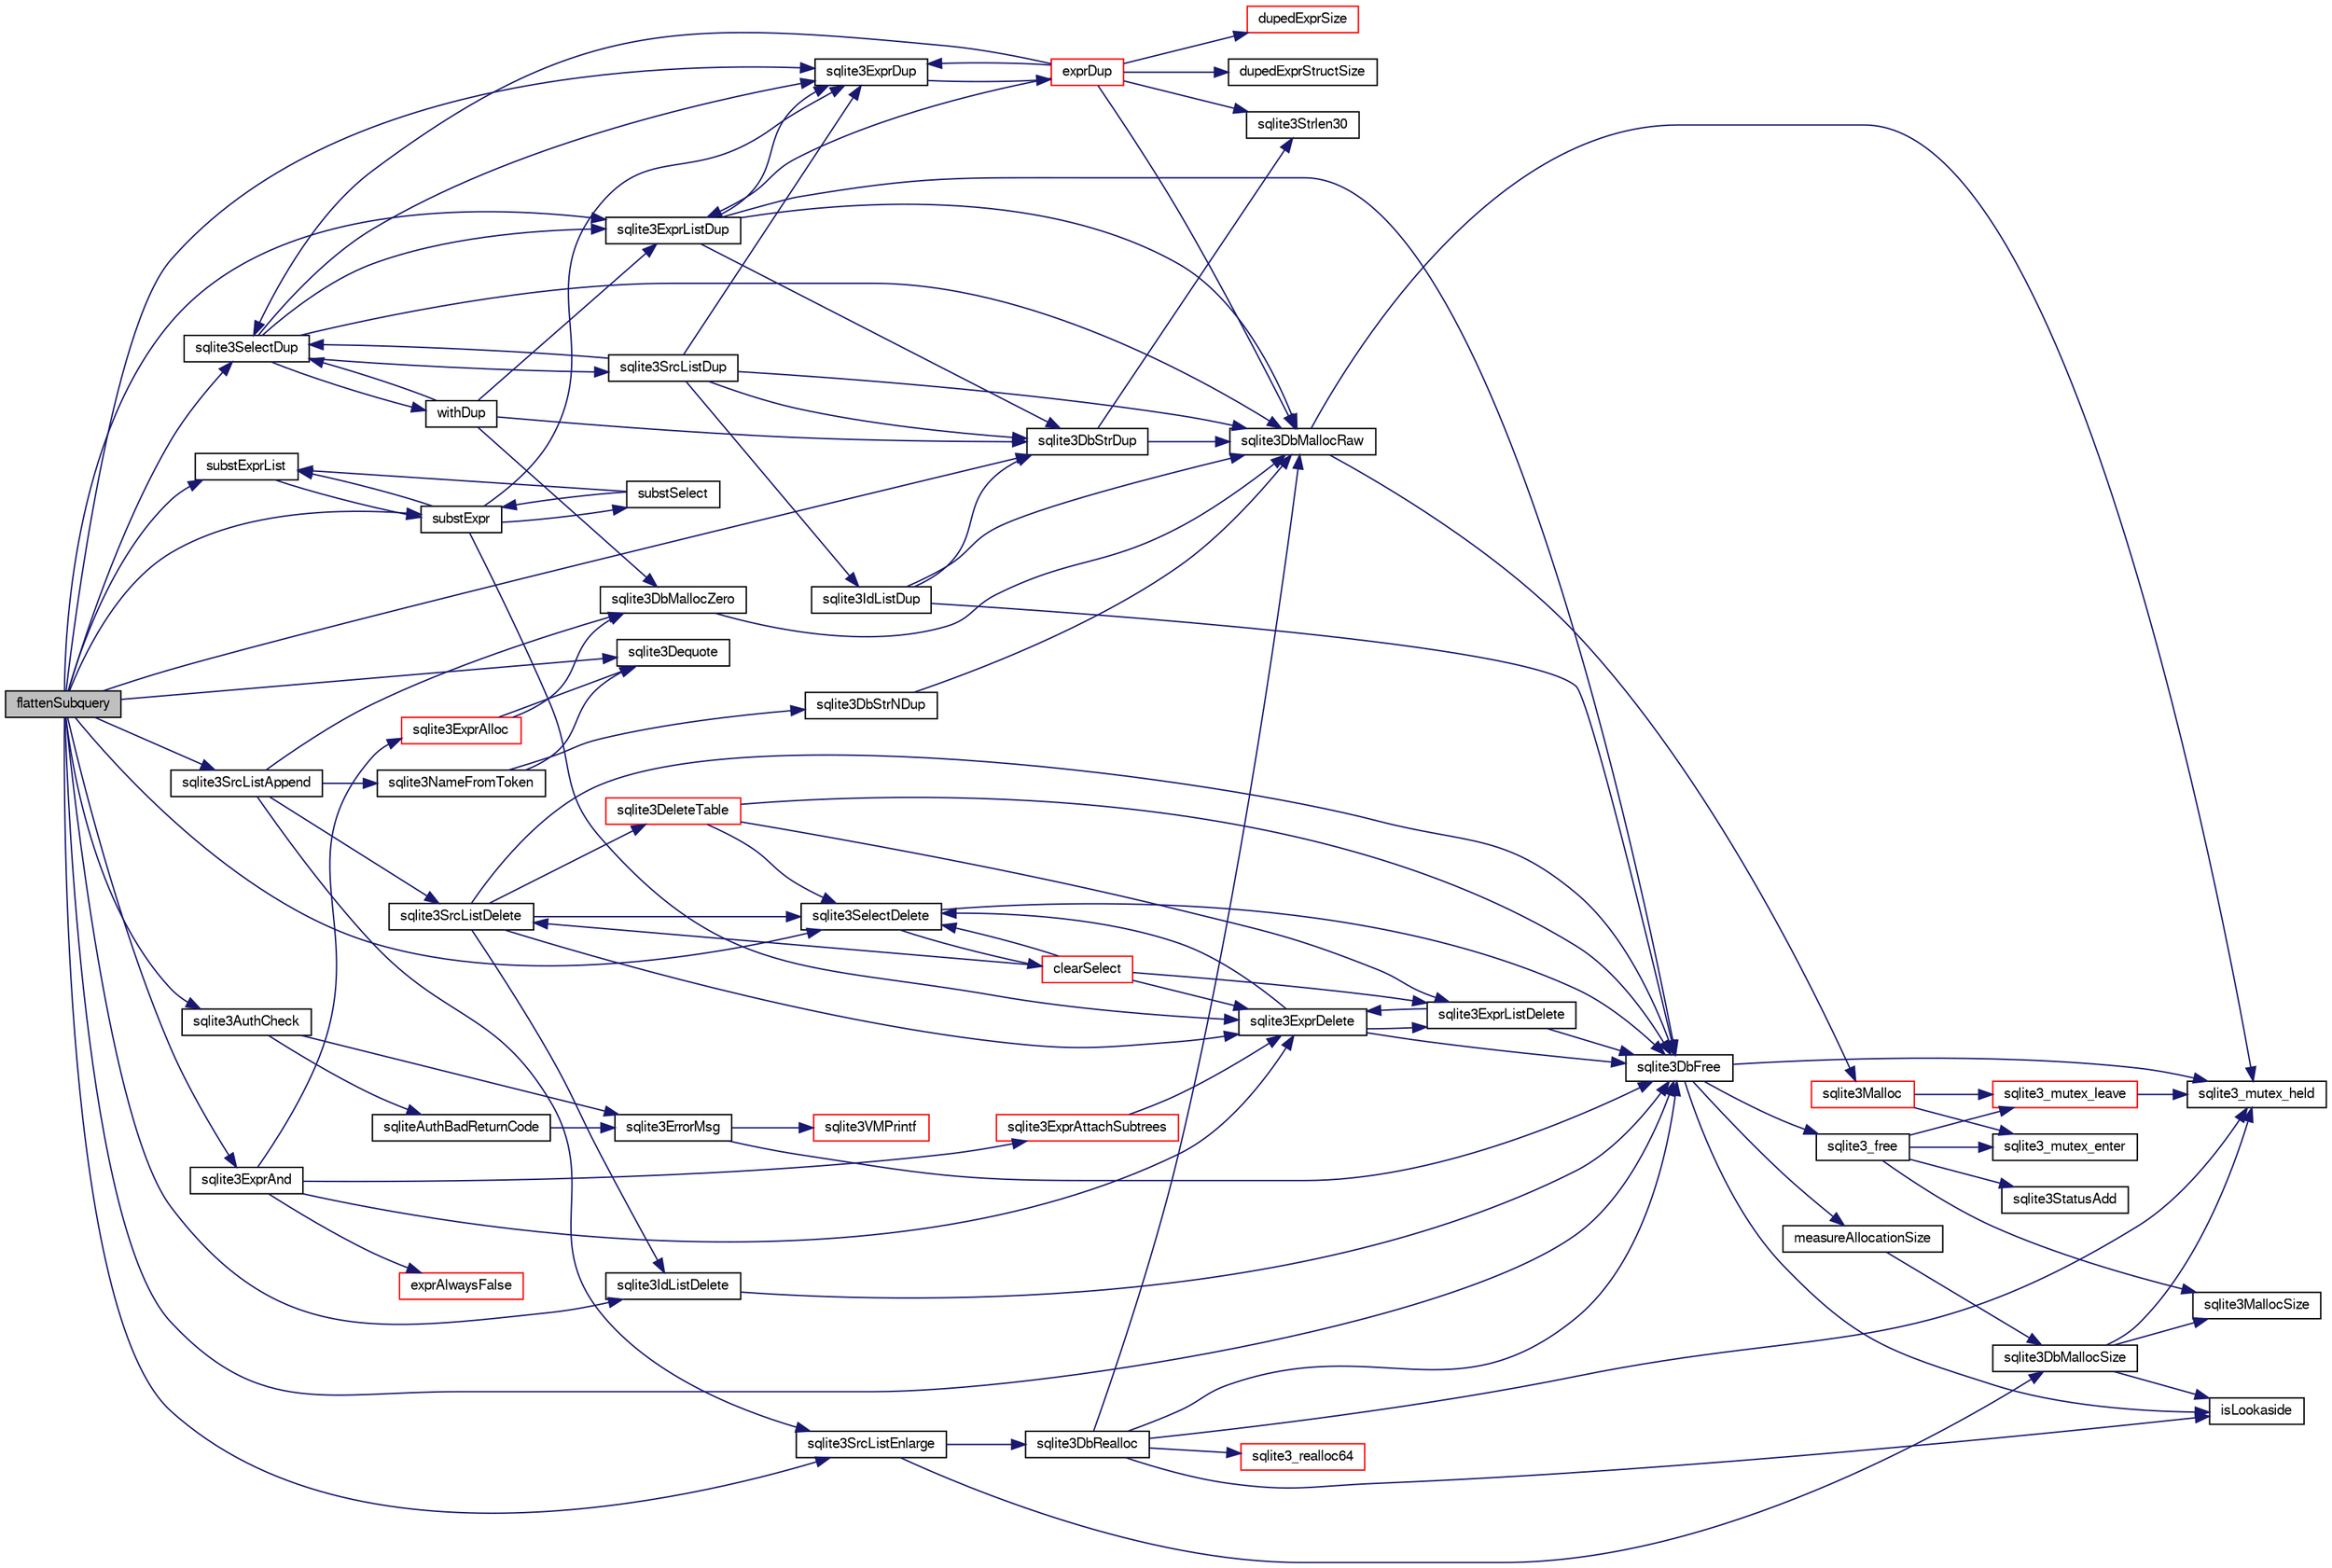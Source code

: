 digraph "flattenSubquery"
{
  edge [fontname="FreeSans",fontsize="10",labelfontname="FreeSans",labelfontsize="10"];
  node [fontname="FreeSans",fontsize="10",shape=record];
  rankdir="LR";
  Node117279 [label="flattenSubquery",height=0.2,width=0.4,color="black", fillcolor="grey75", style="filled", fontcolor="black"];
  Node117279 -> Node117280 [color="midnightblue",fontsize="10",style="solid",fontname="FreeSans"];
  Node117280 [label="sqlite3AuthCheck",height=0.2,width=0.4,color="black", fillcolor="white", style="filled",URL="$sqlite3_8c.html#a83c75b8b7aa1c35301005be7ff1a8582"];
  Node117280 -> Node117281 [color="midnightblue",fontsize="10",style="solid",fontname="FreeSans"];
  Node117281 [label="sqlite3ErrorMsg",height=0.2,width=0.4,color="black", fillcolor="white", style="filled",URL="$sqlite3_8c.html#aee2798e173651adae0f9c85469f3457d"];
  Node117281 -> Node117282 [color="midnightblue",fontsize="10",style="solid",fontname="FreeSans"];
  Node117282 [label="sqlite3VMPrintf",height=0.2,width=0.4,color="red", fillcolor="white", style="filled",URL="$sqlite3_8c.html#a05535d0982ef06fbc2ee8195ebbae689"];
  Node117281 -> Node117290 [color="midnightblue",fontsize="10",style="solid",fontname="FreeSans"];
  Node117290 [label="sqlite3DbFree",height=0.2,width=0.4,color="black", fillcolor="white", style="filled",URL="$sqlite3_8c.html#ac70ab821a6607b4a1b909582dc37a069"];
  Node117290 -> Node117291 [color="midnightblue",fontsize="10",style="solid",fontname="FreeSans"];
  Node117291 [label="sqlite3_mutex_held",height=0.2,width=0.4,color="black", fillcolor="white", style="filled",URL="$sqlite3_8c.html#acf77da68932b6bc163c5e68547ecc3e7"];
  Node117290 -> Node117292 [color="midnightblue",fontsize="10",style="solid",fontname="FreeSans"];
  Node117292 [label="measureAllocationSize",height=0.2,width=0.4,color="black", fillcolor="white", style="filled",URL="$sqlite3_8c.html#a45731e644a22fdb756e2b6337224217a"];
  Node117292 -> Node117293 [color="midnightblue",fontsize="10",style="solid",fontname="FreeSans"];
  Node117293 [label="sqlite3DbMallocSize",height=0.2,width=0.4,color="black", fillcolor="white", style="filled",URL="$sqlite3_8c.html#aa397e5a8a03495203a0767abf0a71f86"];
  Node117293 -> Node117294 [color="midnightblue",fontsize="10",style="solid",fontname="FreeSans"];
  Node117294 [label="sqlite3MallocSize",height=0.2,width=0.4,color="black", fillcolor="white", style="filled",URL="$sqlite3_8c.html#acf5d2a5f35270bafb050bd2def576955"];
  Node117293 -> Node117291 [color="midnightblue",fontsize="10",style="solid",fontname="FreeSans"];
  Node117293 -> Node117295 [color="midnightblue",fontsize="10",style="solid",fontname="FreeSans"];
  Node117295 [label="isLookaside",height=0.2,width=0.4,color="black", fillcolor="white", style="filled",URL="$sqlite3_8c.html#a770fa05ff9717b75e16f4d968a77b897"];
  Node117290 -> Node117295 [color="midnightblue",fontsize="10",style="solid",fontname="FreeSans"];
  Node117290 -> Node117296 [color="midnightblue",fontsize="10",style="solid",fontname="FreeSans"];
  Node117296 [label="sqlite3_free",height=0.2,width=0.4,color="black", fillcolor="white", style="filled",URL="$sqlite3_8c.html#a6552349e36a8a691af5487999ab09519"];
  Node117296 -> Node117297 [color="midnightblue",fontsize="10",style="solid",fontname="FreeSans"];
  Node117297 [label="sqlite3_mutex_enter",height=0.2,width=0.4,color="black", fillcolor="white", style="filled",URL="$sqlite3_8c.html#a1c12cde690bd89f104de5cbad12a6bf5"];
  Node117296 -> Node117298 [color="midnightblue",fontsize="10",style="solid",fontname="FreeSans"];
  Node117298 [label="sqlite3StatusAdd",height=0.2,width=0.4,color="black", fillcolor="white", style="filled",URL="$sqlite3_8c.html#afa029f93586aeab4cc85360905dae9cd"];
  Node117296 -> Node117294 [color="midnightblue",fontsize="10",style="solid",fontname="FreeSans"];
  Node117296 -> Node117299 [color="midnightblue",fontsize="10",style="solid",fontname="FreeSans"];
  Node117299 [label="sqlite3_mutex_leave",height=0.2,width=0.4,color="red", fillcolor="white", style="filled",URL="$sqlite3_8c.html#a5838d235601dbd3c1fa993555c6bcc93"];
  Node117299 -> Node117291 [color="midnightblue",fontsize="10",style="solid",fontname="FreeSans"];
  Node117280 -> Node117564 [color="midnightblue",fontsize="10",style="solid",fontname="FreeSans"];
  Node117564 [label="sqliteAuthBadReturnCode",height=0.2,width=0.4,color="black", fillcolor="white", style="filled",URL="$sqlite3_8c.html#ad8fdda3ef346903a89e24dd825642bc1"];
  Node117564 -> Node117281 [color="midnightblue",fontsize="10",style="solid",fontname="FreeSans"];
  Node117279 -> Node117565 [color="midnightblue",fontsize="10",style="solid",fontname="FreeSans"];
  Node117565 [label="sqlite3SelectDup",height=0.2,width=0.4,color="black", fillcolor="white", style="filled",URL="$sqlite3_8c.html#af8a7f75590dced000c27784d90b57b87"];
  Node117565 -> Node117302 [color="midnightblue",fontsize="10",style="solid",fontname="FreeSans"];
  Node117302 [label="sqlite3DbMallocRaw",height=0.2,width=0.4,color="black", fillcolor="white", style="filled",URL="$sqlite3_8c.html#abbe8be0cf7175e11ddc3e2218fad924e"];
  Node117302 -> Node117291 [color="midnightblue",fontsize="10",style="solid",fontname="FreeSans"];
  Node117302 -> Node117303 [color="midnightblue",fontsize="10",style="solid",fontname="FreeSans"];
  Node117303 [label="sqlite3Malloc",height=0.2,width=0.4,color="red", fillcolor="white", style="filled",URL="$sqlite3_8c.html#a361a2eaa846b1885f123abe46f5d8b2b"];
  Node117303 -> Node117297 [color="midnightblue",fontsize="10",style="solid",fontname="FreeSans"];
  Node117303 -> Node117299 [color="midnightblue",fontsize="10",style="solid",fontname="FreeSans"];
  Node117565 -> Node117566 [color="midnightblue",fontsize="10",style="solid",fontname="FreeSans"];
  Node117566 [label="sqlite3ExprListDup",height=0.2,width=0.4,color="black", fillcolor="white", style="filled",URL="$sqlite3_8c.html#abfb0903f2fc516fcceec37b3489d528c"];
  Node117566 -> Node117302 [color="midnightblue",fontsize="10",style="solid",fontname="FreeSans"];
  Node117566 -> Node117290 [color="midnightblue",fontsize="10",style="solid",fontname="FreeSans"];
  Node117566 -> Node117567 [color="midnightblue",fontsize="10",style="solid",fontname="FreeSans"];
  Node117567 [label="sqlite3ExprDup",height=0.2,width=0.4,color="black", fillcolor="white", style="filled",URL="$sqlite3_8c.html#a509095508224c9f99698d86205234209"];
  Node117567 -> Node117568 [color="midnightblue",fontsize="10",style="solid",fontname="FreeSans"];
  Node117568 [label="exprDup",height=0.2,width=0.4,color="red", fillcolor="white", style="filled",URL="$sqlite3_8c.html#a89f473c64253ae0a76749f543466a05a"];
  Node117568 -> Node117302 [color="midnightblue",fontsize="10",style="solid",fontname="FreeSans"];
  Node117568 -> Node117569 [color="midnightblue",fontsize="10",style="solid",fontname="FreeSans"];
  Node117569 [label="dupedExprSize",height=0.2,width=0.4,color="red", fillcolor="white", style="filled",URL="$sqlite3_8c.html#a9c79c04ad08e45cf19c143c6de3b634c"];
  Node117568 -> Node117571 [color="midnightblue",fontsize="10",style="solid",fontname="FreeSans"];
  Node117571 [label="dupedExprStructSize",height=0.2,width=0.4,color="black", fillcolor="white", style="filled",URL="$sqlite3_8c.html#ac6b4cf7bb7f9249aa2e5d311fe2e4998"];
  Node117568 -> Node117370 [color="midnightblue",fontsize="10",style="solid",fontname="FreeSans"];
  Node117370 [label="sqlite3Strlen30",height=0.2,width=0.4,color="black", fillcolor="white", style="filled",URL="$sqlite3_8c.html#a3dcd80ba41f1a308193dee74857b62a7"];
  Node117568 -> Node117565 [color="midnightblue",fontsize="10",style="solid",fontname="FreeSans"];
  Node117568 -> Node117566 [color="midnightblue",fontsize="10",style="solid",fontname="FreeSans"];
  Node117568 -> Node117567 [color="midnightblue",fontsize="10",style="solid",fontname="FreeSans"];
  Node117566 -> Node117573 [color="midnightblue",fontsize="10",style="solid",fontname="FreeSans"];
  Node117573 [label="sqlite3DbStrDup",height=0.2,width=0.4,color="black", fillcolor="white", style="filled",URL="$sqlite3_8c.html#a0ec4772ee6de7316ecd1e6cabb1beeef"];
  Node117573 -> Node117370 [color="midnightblue",fontsize="10",style="solid",fontname="FreeSans"];
  Node117573 -> Node117302 [color="midnightblue",fontsize="10",style="solid",fontname="FreeSans"];
  Node117565 -> Node117574 [color="midnightblue",fontsize="10",style="solid",fontname="FreeSans"];
  Node117574 [label="sqlite3SrcListDup",height=0.2,width=0.4,color="black", fillcolor="white", style="filled",URL="$sqlite3_8c.html#a915ece76ebeede6852f63a447753ef9f"];
  Node117574 -> Node117302 [color="midnightblue",fontsize="10",style="solid",fontname="FreeSans"];
  Node117574 -> Node117573 [color="midnightblue",fontsize="10",style="solid",fontname="FreeSans"];
  Node117574 -> Node117565 [color="midnightblue",fontsize="10",style="solid",fontname="FreeSans"];
  Node117574 -> Node117567 [color="midnightblue",fontsize="10",style="solid",fontname="FreeSans"];
  Node117574 -> Node117575 [color="midnightblue",fontsize="10",style="solid",fontname="FreeSans"];
  Node117575 [label="sqlite3IdListDup",height=0.2,width=0.4,color="black", fillcolor="white", style="filled",URL="$sqlite3_8c.html#ac93854367d6e355c60ac6f40f3fe69a1"];
  Node117575 -> Node117302 [color="midnightblue",fontsize="10",style="solid",fontname="FreeSans"];
  Node117575 -> Node117290 [color="midnightblue",fontsize="10",style="solid",fontname="FreeSans"];
  Node117575 -> Node117573 [color="midnightblue",fontsize="10",style="solid",fontname="FreeSans"];
  Node117565 -> Node117567 [color="midnightblue",fontsize="10",style="solid",fontname="FreeSans"];
  Node117565 -> Node117576 [color="midnightblue",fontsize="10",style="solid",fontname="FreeSans"];
  Node117576 [label="withDup",height=0.2,width=0.4,color="black", fillcolor="white", style="filled",URL="$sqlite3_8c.html#a3f4d4194e35fd64b629b1533c50ffd7a"];
  Node117576 -> Node117496 [color="midnightblue",fontsize="10",style="solid",fontname="FreeSans"];
  Node117496 [label="sqlite3DbMallocZero",height=0.2,width=0.4,color="black", fillcolor="white", style="filled",URL="$sqlite3_8c.html#a49cfebac9d6067a03442c92af73f33e4"];
  Node117496 -> Node117302 [color="midnightblue",fontsize="10",style="solid",fontname="FreeSans"];
  Node117576 -> Node117565 [color="midnightblue",fontsize="10",style="solid",fontname="FreeSans"];
  Node117576 -> Node117566 [color="midnightblue",fontsize="10",style="solid",fontname="FreeSans"];
  Node117576 -> Node117573 [color="midnightblue",fontsize="10",style="solid",fontname="FreeSans"];
  Node117279 -> Node117290 [color="midnightblue",fontsize="10",style="solid",fontname="FreeSans"];
  Node117279 -> Node117577 [color="midnightblue",fontsize="10",style="solid",fontname="FreeSans"];
  Node117577 [label="sqlite3SrcListAppend",height=0.2,width=0.4,color="black", fillcolor="white", style="filled",URL="$sqlite3_8c.html#a2d72a77bc508ef9a3e4a7f9af34d4fce"];
  Node117577 -> Node117496 [color="midnightblue",fontsize="10",style="solid",fontname="FreeSans"];
  Node117577 -> Node117578 [color="midnightblue",fontsize="10",style="solid",fontname="FreeSans"];
  Node117578 [label="sqlite3SrcListEnlarge",height=0.2,width=0.4,color="black", fillcolor="white", style="filled",URL="$sqlite3_8c.html#aac45cc6a2a4e23a49a88ff54b09b5a2b"];
  Node117578 -> Node117301 [color="midnightblue",fontsize="10",style="solid",fontname="FreeSans"];
  Node117301 [label="sqlite3DbRealloc",height=0.2,width=0.4,color="black", fillcolor="white", style="filled",URL="$sqlite3_8c.html#ae028f4902a9d29bcaf310ff289ee87dc"];
  Node117301 -> Node117291 [color="midnightblue",fontsize="10",style="solid",fontname="FreeSans"];
  Node117301 -> Node117302 [color="midnightblue",fontsize="10",style="solid",fontname="FreeSans"];
  Node117301 -> Node117295 [color="midnightblue",fontsize="10",style="solid",fontname="FreeSans"];
  Node117301 -> Node117290 [color="midnightblue",fontsize="10",style="solid",fontname="FreeSans"];
  Node117301 -> Node117308 [color="midnightblue",fontsize="10",style="solid",fontname="FreeSans"];
  Node117308 [label="sqlite3_realloc64",height=0.2,width=0.4,color="red", fillcolor="white", style="filled",URL="$sqlite3_8c.html#a3765a714077ee547e811034236dc9ecd"];
  Node117578 -> Node117293 [color="midnightblue",fontsize="10",style="solid",fontname="FreeSans"];
  Node117577 -> Node117579 [color="midnightblue",fontsize="10",style="solid",fontname="FreeSans"];
  Node117579 [label="sqlite3SrcListDelete",height=0.2,width=0.4,color="black", fillcolor="white", style="filled",URL="$sqlite3_8c.html#acc250a3e5e7fd8889a16a9f28e3e7312"];
  Node117579 -> Node117290 [color="midnightblue",fontsize="10",style="solid",fontname="FreeSans"];
  Node117579 -> Node117580 [color="midnightblue",fontsize="10",style="solid",fontname="FreeSans"];
  Node117580 [label="sqlite3DeleteTable",height=0.2,width=0.4,color="red", fillcolor="white", style="filled",URL="$sqlite3_8c.html#a7fd3d507375a381a3807f92735318973"];
  Node117580 -> Node117290 [color="midnightblue",fontsize="10",style="solid",fontname="FreeSans"];
  Node117580 -> Node117621 [color="midnightblue",fontsize="10",style="solid",fontname="FreeSans"];
  Node117621 [label="sqlite3SelectDelete",height=0.2,width=0.4,color="black", fillcolor="white", style="filled",URL="$sqlite3_8c.html#a0f56959f0acac85496744f0d068854a0"];
  Node117621 -> Node117622 [color="midnightblue",fontsize="10",style="solid",fontname="FreeSans"];
  Node117622 [label="clearSelect",height=0.2,width=0.4,color="red", fillcolor="white", style="filled",URL="$sqlite3_8c.html#ac083bac4f2f02c26aa02fc24ca8c2dd9"];
  Node117622 -> Node117623 [color="midnightblue",fontsize="10",style="solid",fontname="FreeSans"];
  Node117623 [label="sqlite3ExprListDelete",height=0.2,width=0.4,color="black", fillcolor="white", style="filled",URL="$sqlite3_8c.html#ae9cd46eac81e86a04ed8c09b99fc3c10"];
  Node117623 -> Node117624 [color="midnightblue",fontsize="10",style="solid",fontname="FreeSans"];
  Node117624 [label="sqlite3ExprDelete",height=0.2,width=0.4,color="black", fillcolor="white", style="filled",URL="$sqlite3_8c.html#ae4e21ab5918e0428fbaa9e615dceb309"];
  Node117624 -> Node117290 [color="midnightblue",fontsize="10",style="solid",fontname="FreeSans"];
  Node117624 -> Node117621 [color="midnightblue",fontsize="10",style="solid",fontname="FreeSans"];
  Node117624 -> Node117623 [color="midnightblue",fontsize="10",style="solid",fontname="FreeSans"];
  Node117623 -> Node117290 [color="midnightblue",fontsize="10",style="solid",fontname="FreeSans"];
  Node117622 -> Node117579 [color="midnightblue",fontsize="10",style="solid",fontname="FreeSans"];
  Node117622 -> Node117624 [color="midnightblue",fontsize="10",style="solid",fontname="FreeSans"];
  Node117622 -> Node117621 [color="midnightblue",fontsize="10",style="solid",fontname="FreeSans"];
  Node117621 -> Node117290 [color="midnightblue",fontsize="10",style="solid",fontname="FreeSans"];
  Node117580 -> Node117623 [color="midnightblue",fontsize="10",style="solid",fontname="FreeSans"];
  Node117579 -> Node117621 [color="midnightblue",fontsize="10",style="solid",fontname="FreeSans"];
  Node117579 -> Node117624 [color="midnightblue",fontsize="10",style="solid",fontname="FreeSans"];
  Node117579 -> Node117626 [color="midnightblue",fontsize="10",style="solid",fontname="FreeSans"];
  Node117626 [label="sqlite3IdListDelete",height=0.2,width=0.4,color="black", fillcolor="white", style="filled",URL="$sqlite3_8c.html#a38bea53ea789e86289ca600ff6010f73"];
  Node117626 -> Node117290 [color="midnightblue",fontsize="10",style="solid",fontname="FreeSans"];
  Node117577 -> Node118249 [color="midnightblue",fontsize="10",style="solid",fontname="FreeSans"];
  Node118249 [label="sqlite3NameFromToken",height=0.2,width=0.4,color="black", fillcolor="white", style="filled",URL="$sqlite3_8c.html#a6ba4248ee912d7f5a7a898c5ae46e808"];
  Node118249 -> Node117549 [color="midnightblue",fontsize="10",style="solid",fontname="FreeSans"];
  Node117549 [label="sqlite3DbStrNDup",height=0.2,width=0.4,color="black", fillcolor="white", style="filled",URL="$sqlite3_8c.html#a48e8c757f70cba60fe83ce00ad8de713"];
  Node117549 -> Node117302 [color="midnightblue",fontsize="10",style="solid",fontname="FreeSans"];
  Node118249 -> Node117550 [color="midnightblue",fontsize="10",style="solid",fontname="FreeSans"];
  Node117550 [label="sqlite3Dequote",height=0.2,width=0.4,color="black", fillcolor="white", style="filled",URL="$sqlite3_8c.html#a7b0ccb71d60de662cbb09755454dee5d"];
  Node117279 -> Node117578 [color="midnightblue",fontsize="10",style="solid",fontname="FreeSans"];
  Node117279 -> Node117626 [color="midnightblue",fontsize="10",style="solid",fontname="FreeSans"];
  Node117279 -> Node117573 [color="midnightblue",fontsize="10",style="solid",fontname="FreeSans"];
  Node117279 -> Node117550 [color="midnightblue",fontsize="10",style="solid",fontname="FreeSans"];
  Node117279 -> Node118250 [color="midnightblue",fontsize="10",style="solid",fontname="FreeSans"];
  Node118250 [label="substExprList",height=0.2,width=0.4,color="black", fillcolor="white", style="filled",URL="$sqlite3_8c.html#a757971613b796a7c4ce40ddec28641b0"];
  Node118250 -> Node118251 [color="midnightblue",fontsize="10",style="solid",fontname="FreeSans"];
  Node118251 [label="substExpr",height=0.2,width=0.4,color="black", fillcolor="white", style="filled",URL="$sqlite3_8c.html#a7e30cc0ad46f01288c342a4e378d9484"];
  Node118251 -> Node117567 [color="midnightblue",fontsize="10",style="solid",fontname="FreeSans"];
  Node118251 -> Node117624 [color="midnightblue",fontsize="10",style="solid",fontname="FreeSans"];
  Node118251 -> Node118252 [color="midnightblue",fontsize="10",style="solid",fontname="FreeSans"];
  Node118252 [label="substSelect",height=0.2,width=0.4,color="black", fillcolor="white", style="filled",URL="$sqlite3_8c.html#ad829d8b7f675bae62ee9b1a139929f69"];
  Node118252 -> Node118250 [color="midnightblue",fontsize="10",style="solid",fontname="FreeSans"];
  Node118252 -> Node118251 [color="midnightblue",fontsize="10",style="solid",fontname="FreeSans"];
  Node118251 -> Node118250 [color="midnightblue",fontsize="10",style="solid",fontname="FreeSans"];
  Node117279 -> Node118251 [color="midnightblue",fontsize="10",style="solid",fontname="FreeSans"];
  Node117279 -> Node117567 [color="midnightblue",fontsize="10",style="solid",fontname="FreeSans"];
  Node117279 -> Node118253 [color="midnightblue",fontsize="10",style="solid",fontname="FreeSans"];
  Node118253 [label="sqlite3ExprAnd",height=0.2,width=0.4,color="black", fillcolor="white", style="filled",URL="$sqlite3_8c.html#adb7ce3f2fe4bc4cb22dbb82aed2b6c32"];
  Node118253 -> Node118254 [color="midnightblue",fontsize="10",style="solid",fontname="FreeSans"];
  Node118254 [label="exprAlwaysFalse",height=0.2,width=0.4,color="red", fillcolor="white", style="filled",URL="$sqlite3_8c.html#aa72440ec8db7b30f945e8f50ad9a4eba"];
  Node118253 -> Node117624 [color="midnightblue",fontsize="10",style="solid",fontname="FreeSans"];
  Node118253 -> Node118256 [color="midnightblue",fontsize="10",style="solid",fontname="FreeSans"];
  Node118256 [label="sqlite3ExprAlloc",height=0.2,width=0.4,color="red", fillcolor="white", style="filled",URL="$sqlite3_8c.html#a7f1c54604acd48617bd41d26f5db776d"];
  Node118256 -> Node117496 [color="midnightblue",fontsize="10",style="solid",fontname="FreeSans"];
  Node118256 -> Node117550 [color="midnightblue",fontsize="10",style="solid",fontname="FreeSans"];
  Node118253 -> Node118257 [color="midnightblue",fontsize="10",style="solid",fontname="FreeSans"];
  Node118257 [label="sqlite3ExprAttachSubtrees",height=0.2,width=0.4,color="red", fillcolor="white", style="filled",URL="$sqlite3_8c.html#a74aac72e6029e25c0d4505a4cc4020c6"];
  Node118257 -> Node117624 [color="midnightblue",fontsize="10",style="solid",fontname="FreeSans"];
  Node117279 -> Node117566 [color="midnightblue",fontsize="10",style="solid",fontname="FreeSans"];
  Node117279 -> Node117621 [color="midnightblue",fontsize="10",style="solid",fontname="FreeSans"];
}
